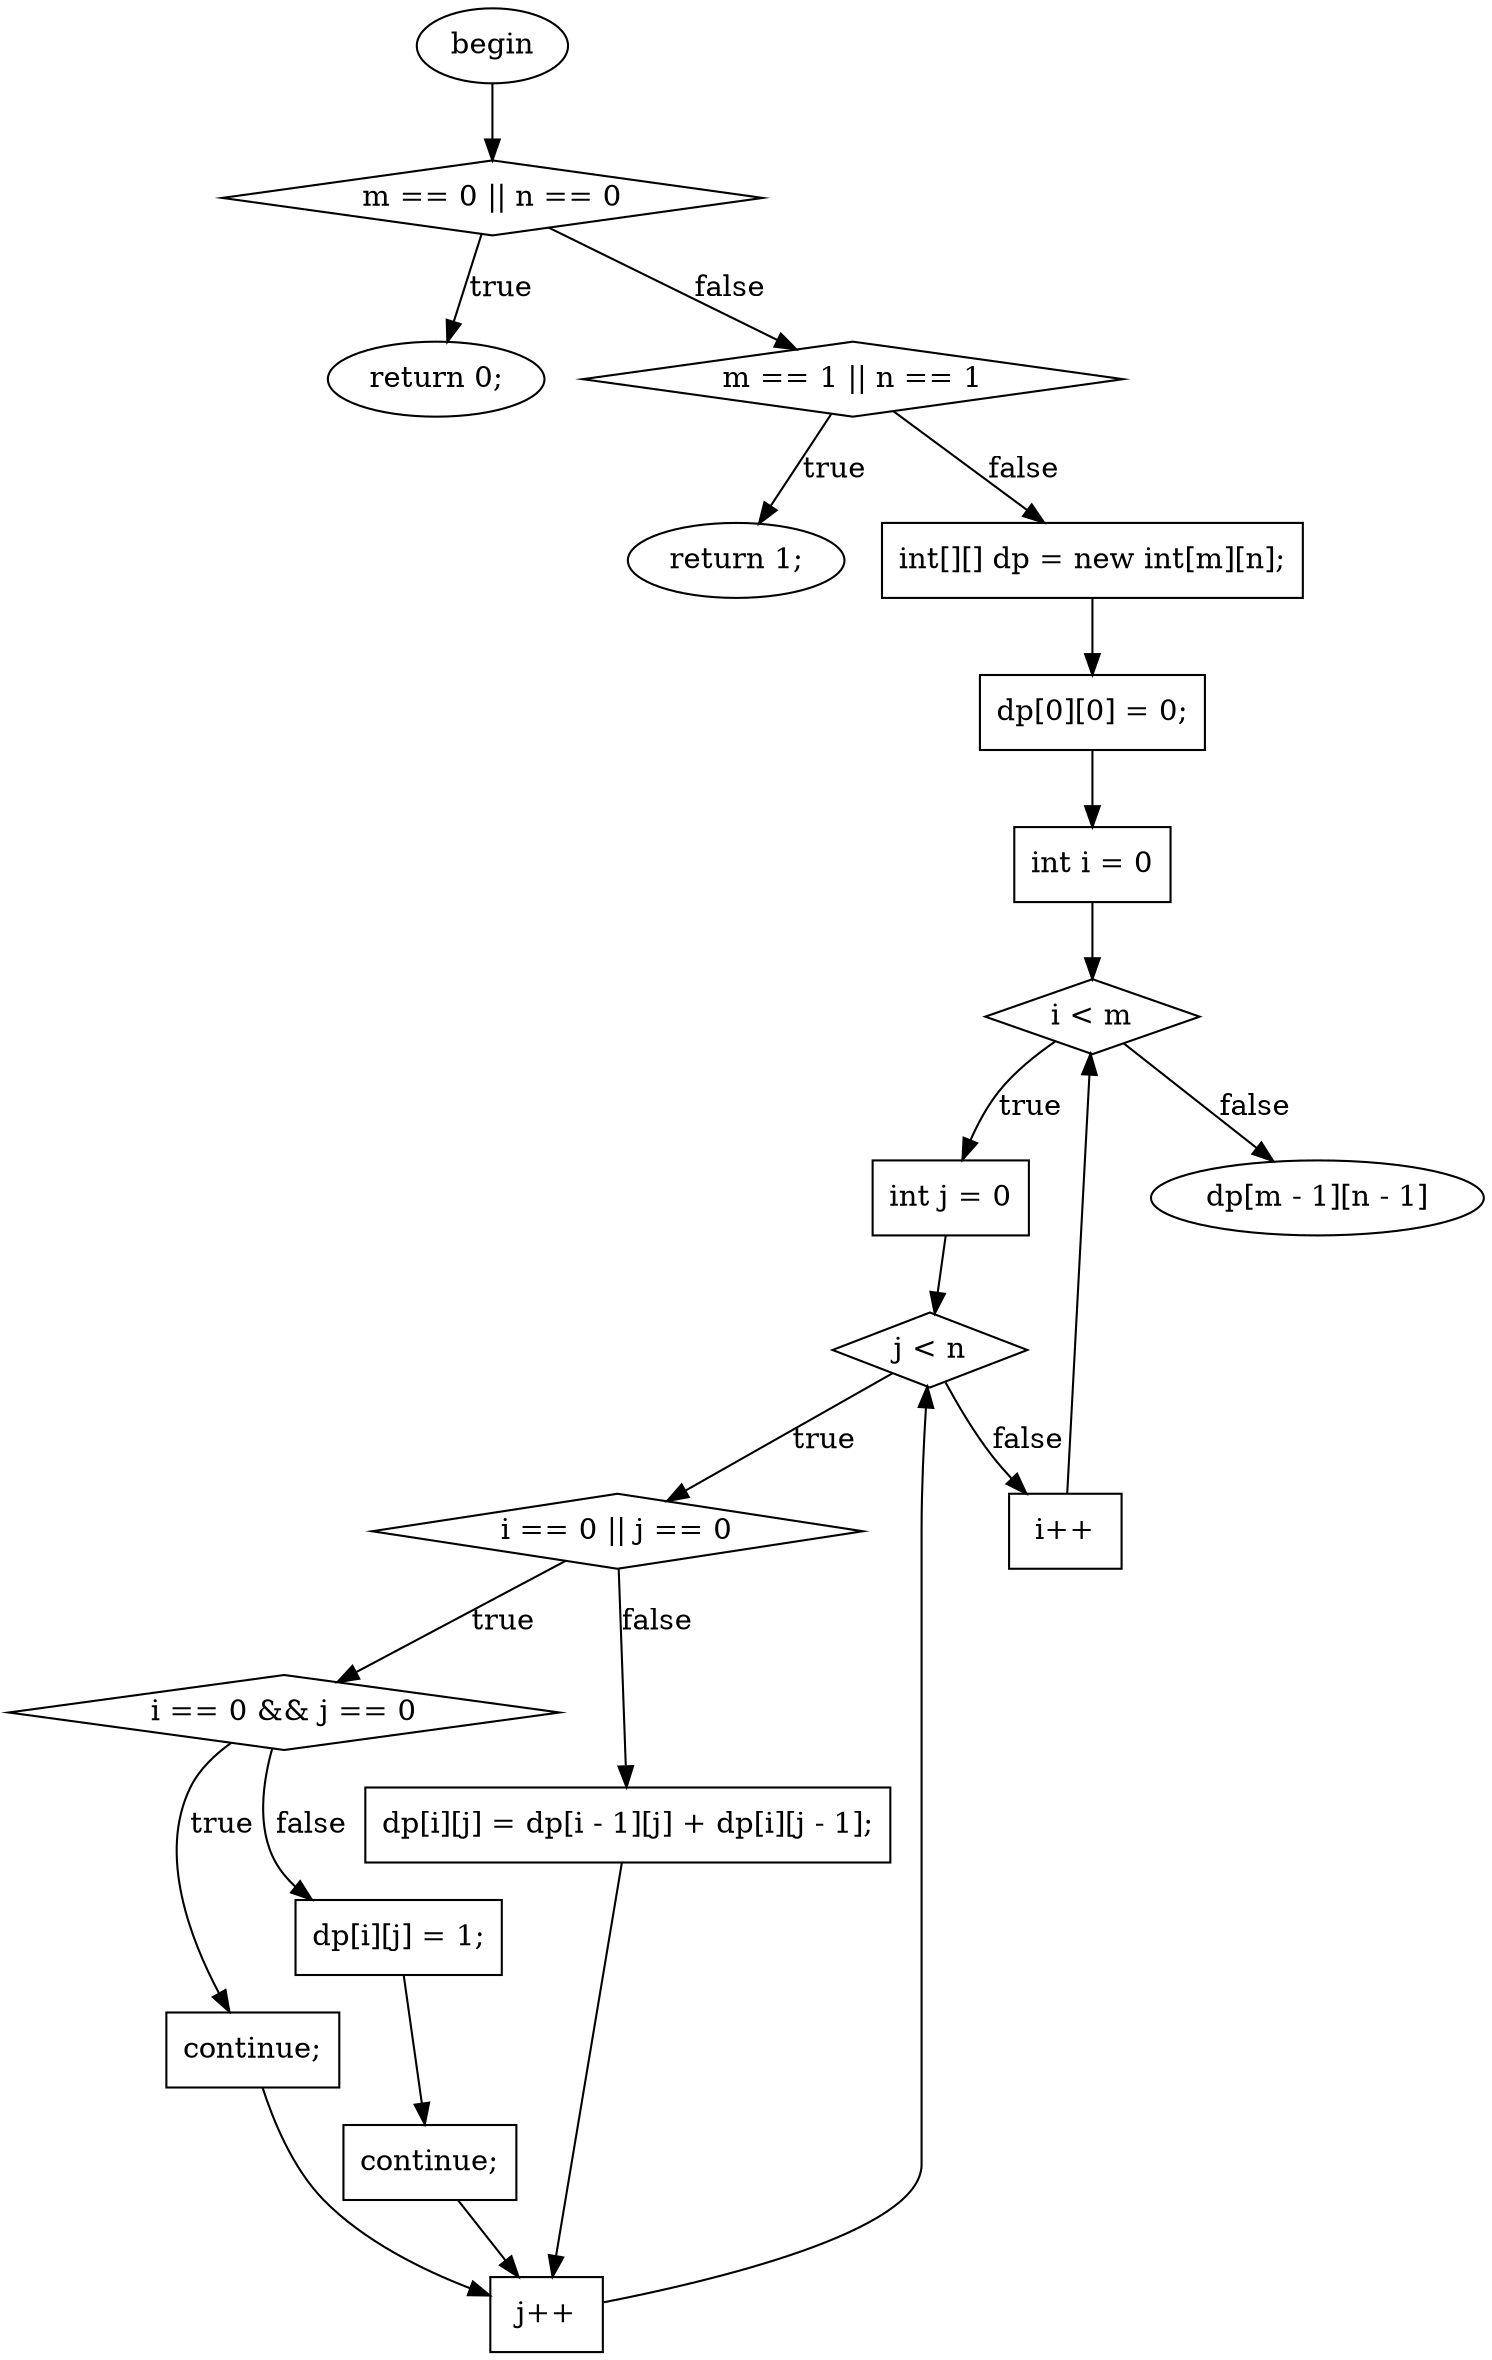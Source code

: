 digraph G{
F0T0[ shape=ellipse, label="begin", style="filled", fillcolor="white"]
F45T75[ shape=diamond, label="m == 0 || n == 0", style="filled", fillcolor="white"]
F67T75X[ shape=ellipse, label="return 0;", style="filled", fillcolor="white"]
F81T111[ shape=diamond, label="m == 1 || n == 1", style="filled", fillcolor="white"]
F103T111X[ shape=ellipse, label="return 1;", style="filled", fillcolor="white"]
F117T143[ shape=box, label="int[][] dp = new int[m][n];", style="filled", fillcolor="white"]
F149T161[ shape=box, label="dp[0][0] = 0;", style="filled", fillcolor="white"]
F167T421[ shape=box, label="int i = 0", style="filled", fillcolor="white"]
F183T187[ shape=diamond, label="i \< m", style="filled", fillcolor="white"]
F203T415[ shape=box, label="int j = 0", style="filled", fillcolor="white"]
F219T223[ shape=diamond, label="j \< n", style="filled", fillcolor="white"]
F241T359[ shape=diamond, label="i == 0 || j == 0", style="filled", fillcolor="white"]
F275T305[ shape=diamond, label="i == 0 && j == 0", style="filled", fillcolor="white"]
F297T305continue[ shape=box, label="continue;", style="filled", fillcolor="white"]
F317T329[ shape=box, label="dp[i][j] = 1;", style="filled", fillcolor="white"]
F341T349[ shape=box, label="continue;", style="filled", fillcolor="white"]
F369T407[ shape=box, label="dp[i][j] = dp[i - 1][j] + dp[i][j - 1];", style="filled", fillcolor="white"]
F226T228[ shape=box, label="j++", style="filled", fillcolor="white"]
F190T192[ shape=box, label="i++", style="filled", fillcolor="white"]
F427T450[ shape=ellipse, label="dp[m - 1][n - 1]", style="filled", fillcolor="white"]
F0T0 -> F45T75
F117T143 -> F149T161
F149T161 -> F167T421
F317T329 -> F341T349
F369T407 -> F226T228
F45T75 -> F67T75X[label="true"]
F81T111 -> F103T111X[label="true"]
F183T187 -> F203T415[label="true"]
F219T223 -> F241T359[label="true"]
F241T359 -> F275T305[label="true"]
F275T305 -> F297T305continue[label="true"]
F167T421 -> F183T187
F203T415 -> F219T223
F226T228 -> F219T223
F190T192 -> F183T187
F297T305continue -> F226T228
F341T349 -> F226T228
F45T75 -> F81T111[label="false"]
F81T111 -> F117T143[label="false"]
F275T305 -> F317T329[label="false"]
F241T359 -> F369T407[label="false"]
F219T223 -> F190T192[label="false"]
F183T187 -> F427T450[label="false"]
}
